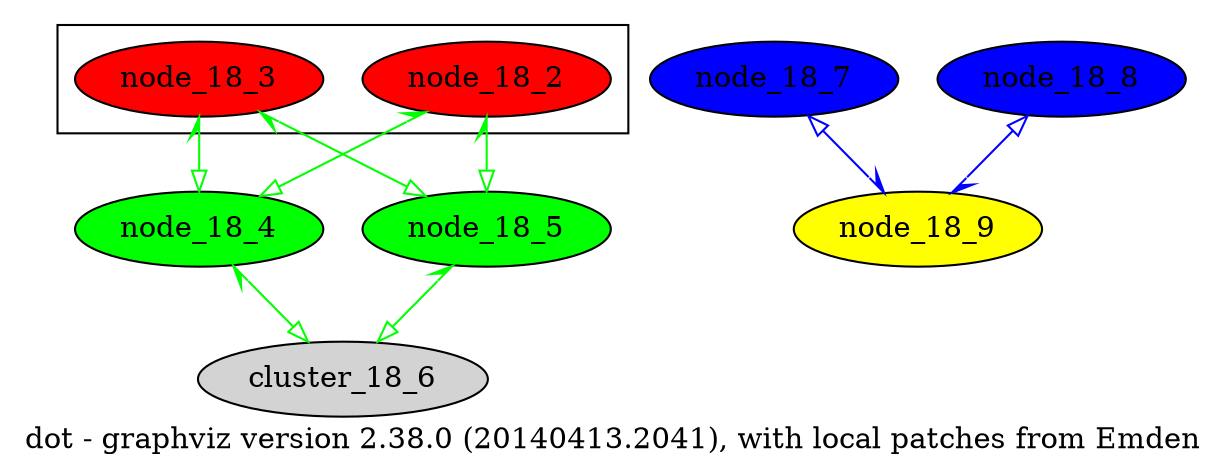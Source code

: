 digraph graph_18
{
	label = "dot - graphviz version 2.38.0 (20140413.2041), with local patches from Emden"

	node [style = filled]

	# Subgraph 1.

	subgraph cluster_18_1
	{
		label = ""

		node [fillcolor = red]

		node_18_2
		node_18_3
	}

	->

	subgraph
	{
		node [fillcolor = green]

		node_18_4
		node_18_5
	}

	->

	cluster_18_6

	[
		arrowhead = "empty",
		arrowtail = "halfopen"
		color     = green
		dir       = "both",
	]

	# The above is just a node, because without the literal 'subgraph',
	# it does not represent the name of the following subgraph.

	# Subgraph 3.

	{
		node_18_7 [fillcolor = blue]
		node_18_8 [fillcolor = blue]
	}

	->

	{
		node_18_9 [fillcolor = yellow]
	}

	[
		arrowhead = "halfopen",
		arrowtail = "empty"
		color     = blue
		dir       = "both",
	]
}
